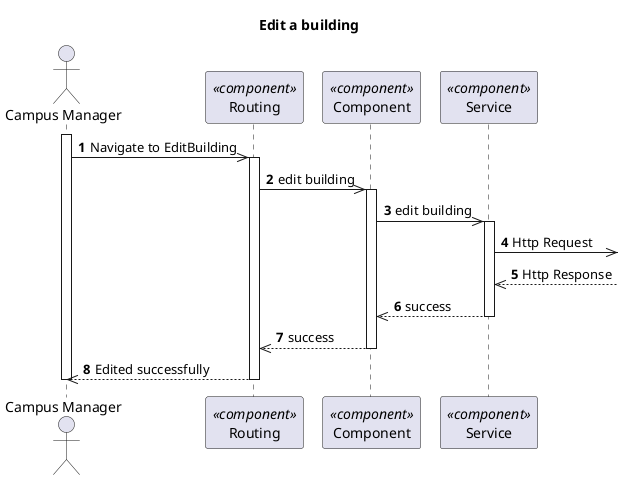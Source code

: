 @startuml Process View - Level 3 - Edit a building

autonumber
skinparam packageStyle rect

title Edit a building

actor "Campus Manager" as CM
participant "Routing" as routing <<component>>
participant "Component" as comp <<component>>
participant "Service" as service <<component>>

activate CM
CM->> routing : Navigate to EditBuilding
activate routing
routing ->> comp : edit building

activate comp
comp ->> service : edit building

activate service
service ->> : Http Request
service <<-- : Http Response

service -->> comp : success
deactivate service

comp -->> routing : success
deactivate comp

CM<<-- routing : Edited successfully
deactivate routing
deactivate CM
@enduml